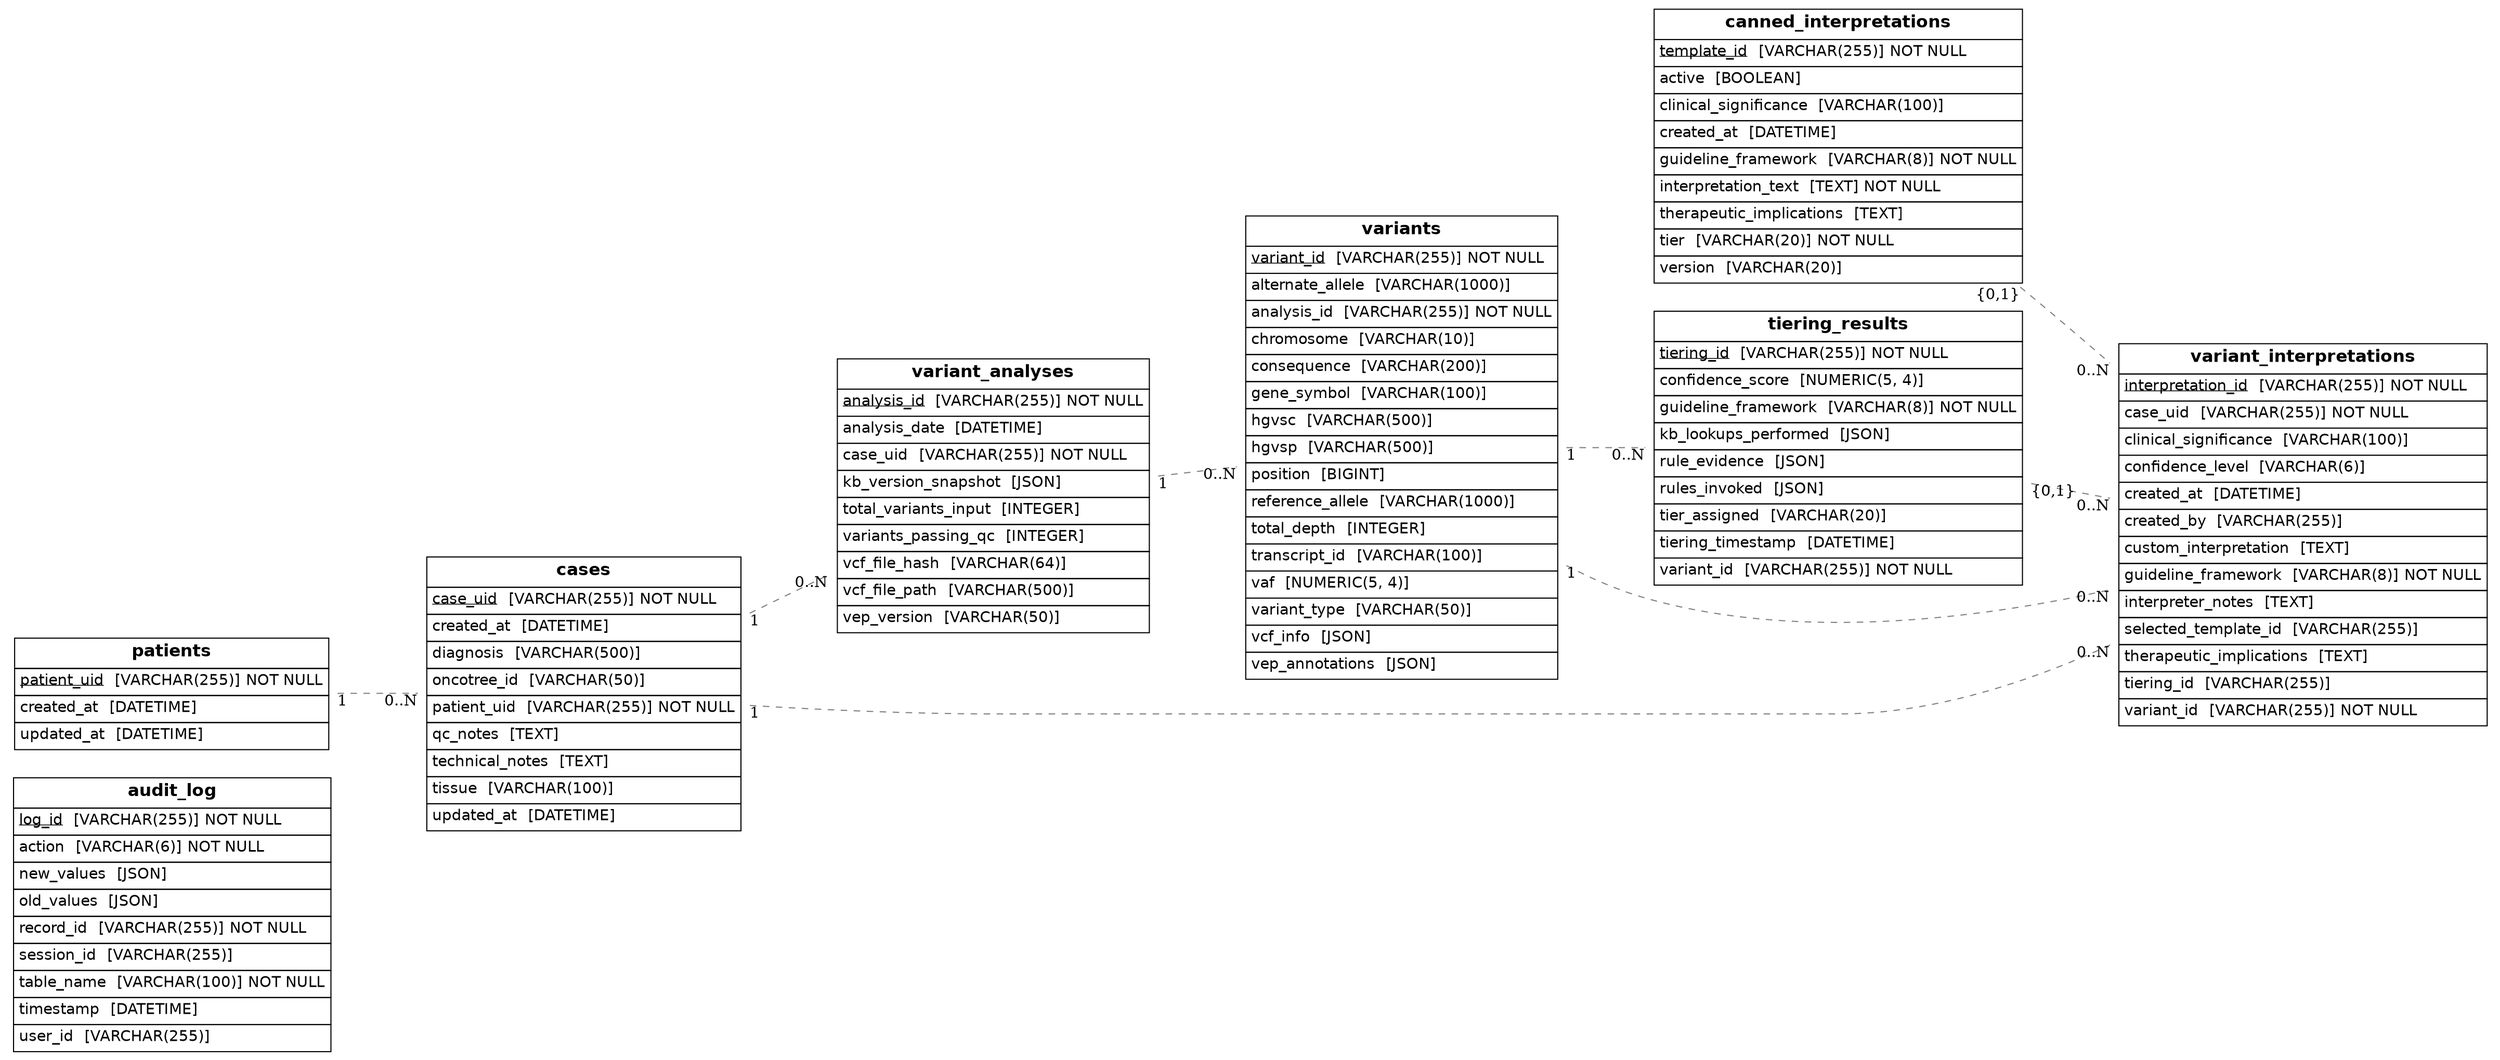 
      graph {
         graph [rankdir=LR];
         node [label="\N",
             shape=plaintext
         ];
         edge [color=gray50,
             minlen=2,
             style=dashed
         ];
      
"audit_log" [label=<<FONT FACE="Helvetica"><TABLE BORDER="0" CELLBORDER="1" CELLPADDING="4" CELLSPACING="0"><TR><TD><B><FONT POINT-SIZE="16">audit_log</FONT></B></TD></TR><TR><TD ALIGN="LEFT"><u><FONT>log_id</FONT></u> <FONT> [VARCHAR(255)]</FONT> NOT NULL</TD></TR><TR><TD ALIGN="LEFT"><FONT>action</FONT> <FONT> [VARCHAR(6)]</FONT> NOT NULL</TD></TR><TR><TD ALIGN="LEFT"><FONT>new_values</FONT> <FONT> [JSON]</FONT></TD></TR><TR><TD ALIGN="LEFT"><FONT>old_values</FONT> <FONT> [JSON]</FONT></TD></TR><TR><TD ALIGN="LEFT"><FONT>record_id</FONT> <FONT> [VARCHAR(255)]</FONT> NOT NULL</TD></TR><TR><TD ALIGN="LEFT"><FONT>session_id</FONT> <FONT> [VARCHAR(255)]</FONT></TD></TR><TR><TD ALIGN="LEFT"><FONT>table_name</FONT> <FONT> [VARCHAR(100)]</FONT> NOT NULL</TD></TR><TR><TD ALIGN="LEFT"><FONT>timestamp</FONT> <FONT> [DATETIME]</FONT></TD></TR><TR><TD ALIGN="LEFT"><FONT>user_id</FONT> <FONT> [VARCHAR(255)]</FONT></TD></TR></TABLE></FONT>>];
"canned_interpretations" [label=<<FONT FACE="Helvetica"><TABLE BORDER="0" CELLBORDER="1" CELLPADDING="4" CELLSPACING="0"><TR><TD><B><FONT POINT-SIZE="16">canned_interpretations</FONT></B></TD></TR><TR><TD ALIGN="LEFT"><u><FONT>template_id</FONT></u> <FONT> [VARCHAR(255)]</FONT> NOT NULL</TD></TR><TR><TD ALIGN="LEFT"><FONT>active</FONT> <FONT> [BOOLEAN]</FONT></TD></TR><TR><TD ALIGN="LEFT"><FONT>clinical_significance</FONT> <FONT> [VARCHAR(100)]</FONT></TD></TR><TR><TD ALIGN="LEFT"><FONT>created_at</FONT> <FONT> [DATETIME]</FONT></TD></TR><TR><TD ALIGN="LEFT"><FONT>guideline_framework</FONT> <FONT> [VARCHAR(8)]</FONT> NOT NULL</TD></TR><TR><TD ALIGN="LEFT"><FONT>interpretation_text</FONT> <FONT> [TEXT]</FONT> NOT NULL</TD></TR><TR><TD ALIGN="LEFT"><FONT>therapeutic_implications</FONT> <FONT> [TEXT]</FONT></TD></TR><TR><TD ALIGN="LEFT"><FONT>tier</FONT> <FONT> [VARCHAR(20)]</FONT> NOT NULL</TD></TR><TR><TD ALIGN="LEFT"><FONT>version</FONT> <FONT> [VARCHAR(20)]</FONT></TD></TR></TABLE></FONT>>];
"cases" [label=<<FONT FACE="Helvetica"><TABLE BORDER="0" CELLBORDER="1" CELLPADDING="4" CELLSPACING="0"><TR><TD><B><FONT POINT-SIZE="16">cases</FONT></B></TD></TR><TR><TD ALIGN="LEFT"><u><FONT>case_uid</FONT></u> <FONT> [VARCHAR(255)]</FONT> NOT NULL</TD></TR><TR><TD ALIGN="LEFT"><FONT>created_at</FONT> <FONT> [DATETIME]</FONT></TD></TR><TR><TD ALIGN="LEFT"><FONT>diagnosis</FONT> <FONT> [VARCHAR(500)]</FONT></TD></TR><TR><TD ALIGN="LEFT"><FONT>oncotree_id</FONT> <FONT> [VARCHAR(50)]</FONT></TD></TR><TR><TD ALIGN="LEFT"><FONT>patient_uid</FONT> <FONT> [VARCHAR(255)]</FONT> NOT NULL</TD></TR><TR><TD ALIGN="LEFT"><FONT>qc_notes</FONT> <FONT> [TEXT]</FONT></TD></TR><TR><TD ALIGN="LEFT"><FONT>technical_notes</FONT> <FONT> [TEXT]</FONT></TD></TR><TR><TD ALIGN="LEFT"><FONT>tissue</FONT> <FONT> [VARCHAR(100)]</FONT></TD></TR><TR><TD ALIGN="LEFT"><FONT>updated_at</FONT> <FONT> [DATETIME]</FONT></TD></TR></TABLE></FONT>>];
"patients" [label=<<FONT FACE="Helvetica"><TABLE BORDER="0" CELLBORDER="1" CELLPADDING="4" CELLSPACING="0"><TR><TD><B><FONT POINT-SIZE="16">patients</FONT></B></TD></TR><TR><TD ALIGN="LEFT"><u><FONT>patient_uid</FONT></u> <FONT> [VARCHAR(255)]</FONT> NOT NULL</TD></TR><TR><TD ALIGN="LEFT"><FONT>created_at</FONT> <FONT> [DATETIME]</FONT></TD></TR><TR><TD ALIGN="LEFT"><FONT>updated_at</FONT> <FONT> [DATETIME]</FONT></TD></TR></TABLE></FONT>>];
"tiering_results" [label=<<FONT FACE="Helvetica"><TABLE BORDER="0" CELLBORDER="1" CELLPADDING="4" CELLSPACING="0"><TR><TD><B><FONT POINT-SIZE="16">tiering_results</FONT></B></TD></TR><TR><TD ALIGN="LEFT"><u><FONT>tiering_id</FONT></u> <FONT> [VARCHAR(255)]</FONT> NOT NULL</TD></TR><TR><TD ALIGN="LEFT"><FONT>confidence_score</FONT> <FONT> [NUMERIC(5, 4)]</FONT></TD></TR><TR><TD ALIGN="LEFT"><FONT>guideline_framework</FONT> <FONT> [VARCHAR(8)]</FONT> NOT NULL</TD></TR><TR><TD ALIGN="LEFT"><FONT>kb_lookups_performed</FONT> <FONT> [JSON]</FONT></TD></TR><TR><TD ALIGN="LEFT"><FONT>rule_evidence</FONT> <FONT> [JSON]</FONT></TD></TR><TR><TD ALIGN="LEFT"><FONT>rules_invoked</FONT> <FONT> [JSON]</FONT></TD></TR><TR><TD ALIGN="LEFT"><FONT>tier_assigned</FONT> <FONT> [VARCHAR(20)]</FONT></TD></TR><TR><TD ALIGN="LEFT"><FONT>tiering_timestamp</FONT> <FONT> [DATETIME]</FONT></TD></TR><TR><TD ALIGN="LEFT"><FONT>variant_id</FONT> <FONT> [VARCHAR(255)]</FONT> NOT NULL</TD></TR></TABLE></FONT>>];
"variants" [label=<<FONT FACE="Helvetica"><TABLE BORDER="0" CELLBORDER="1" CELLPADDING="4" CELLSPACING="0"><TR><TD><B><FONT POINT-SIZE="16">variants</FONT></B></TD></TR><TR><TD ALIGN="LEFT"><u><FONT>variant_id</FONT></u> <FONT> [VARCHAR(255)]</FONT> NOT NULL</TD></TR><TR><TD ALIGN="LEFT"><FONT>alternate_allele</FONT> <FONT> [VARCHAR(1000)]</FONT></TD></TR><TR><TD ALIGN="LEFT"><FONT>analysis_id</FONT> <FONT> [VARCHAR(255)]</FONT> NOT NULL</TD></TR><TR><TD ALIGN="LEFT"><FONT>chromosome</FONT> <FONT> [VARCHAR(10)]</FONT></TD></TR><TR><TD ALIGN="LEFT"><FONT>consequence</FONT> <FONT> [VARCHAR(200)]</FONT></TD></TR><TR><TD ALIGN="LEFT"><FONT>gene_symbol</FONT> <FONT> [VARCHAR(100)]</FONT></TD></TR><TR><TD ALIGN="LEFT"><FONT>hgvsc</FONT> <FONT> [VARCHAR(500)]</FONT></TD></TR><TR><TD ALIGN="LEFT"><FONT>hgvsp</FONT> <FONT> [VARCHAR(500)]</FONT></TD></TR><TR><TD ALIGN="LEFT"><FONT>position</FONT> <FONT> [BIGINT]</FONT></TD></TR><TR><TD ALIGN="LEFT"><FONT>reference_allele</FONT> <FONT> [VARCHAR(1000)]</FONT></TD></TR><TR><TD ALIGN="LEFT"><FONT>total_depth</FONT> <FONT> [INTEGER]</FONT></TD></TR><TR><TD ALIGN="LEFT"><FONT>transcript_id</FONT> <FONT> [VARCHAR(100)]</FONT></TD></TR><TR><TD ALIGN="LEFT"><FONT>vaf</FONT> <FONT> [NUMERIC(5, 4)]</FONT></TD></TR><TR><TD ALIGN="LEFT"><FONT>variant_type</FONT> <FONT> [VARCHAR(50)]</FONT></TD></TR><TR><TD ALIGN="LEFT"><FONT>vcf_info</FONT> <FONT> [JSON]</FONT></TD></TR><TR><TD ALIGN="LEFT"><FONT>vep_annotations</FONT> <FONT> [JSON]</FONT></TD></TR></TABLE></FONT>>];
"variant_analyses" [label=<<FONT FACE="Helvetica"><TABLE BORDER="0" CELLBORDER="1" CELLPADDING="4" CELLSPACING="0"><TR><TD><B><FONT POINT-SIZE="16">variant_analyses</FONT></B></TD></TR><TR><TD ALIGN="LEFT"><u><FONT>analysis_id</FONT></u> <FONT> [VARCHAR(255)]</FONT> NOT NULL</TD></TR><TR><TD ALIGN="LEFT"><FONT>analysis_date</FONT> <FONT> [DATETIME]</FONT></TD></TR><TR><TD ALIGN="LEFT"><FONT>case_uid</FONT> <FONT> [VARCHAR(255)]</FONT> NOT NULL</TD></TR><TR><TD ALIGN="LEFT"><FONT>kb_version_snapshot</FONT> <FONT> [JSON]</FONT></TD></TR><TR><TD ALIGN="LEFT"><FONT>total_variants_input</FONT> <FONT> [INTEGER]</FONT></TD></TR><TR><TD ALIGN="LEFT"><FONT>variants_passing_qc</FONT> <FONT> [INTEGER]</FONT></TD></TR><TR><TD ALIGN="LEFT"><FONT>vcf_file_hash</FONT> <FONT> [VARCHAR(64)]</FONT></TD></TR><TR><TD ALIGN="LEFT"><FONT>vcf_file_path</FONT> <FONT> [VARCHAR(500)]</FONT></TD></TR><TR><TD ALIGN="LEFT"><FONT>vep_version</FONT> <FONT> [VARCHAR(50)]</FONT></TD></TR></TABLE></FONT>>];
"variant_interpretations" [label=<<FONT FACE="Helvetica"><TABLE BORDER="0" CELLBORDER="1" CELLPADDING="4" CELLSPACING="0"><TR><TD><B><FONT POINT-SIZE="16">variant_interpretations</FONT></B></TD></TR><TR><TD ALIGN="LEFT"><u><FONT>interpretation_id</FONT></u> <FONT> [VARCHAR(255)]</FONT> NOT NULL</TD></TR><TR><TD ALIGN="LEFT"><FONT>case_uid</FONT> <FONT> [VARCHAR(255)]</FONT> NOT NULL</TD></TR><TR><TD ALIGN="LEFT"><FONT>clinical_significance</FONT> <FONT> [VARCHAR(100)]</FONT></TD></TR><TR><TD ALIGN="LEFT"><FONT>confidence_level</FONT> <FONT> [VARCHAR(6)]</FONT></TD></TR><TR><TD ALIGN="LEFT"><FONT>created_at</FONT> <FONT> [DATETIME]</FONT></TD></TR><TR><TD ALIGN="LEFT"><FONT>created_by</FONT> <FONT> [VARCHAR(255)]</FONT></TD></TR><TR><TD ALIGN="LEFT"><FONT>custom_interpretation</FONT> <FONT> [TEXT]</FONT></TD></TR><TR><TD ALIGN="LEFT"><FONT>guideline_framework</FONT> <FONT> [VARCHAR(8)]</FONT> NOT NULL</TD></TR><TR><TD ALIGN="LEFT"><FONT>interpreter_notes</FONT> <FONT> [TEXT]</FONT></TD></TR><TR><TD ALIGN="LEFT"><FONT>selected_template_id</FONT> <FONT> [VARCHAR(255)]</FONT></TD></TR><TR><TD ALIGN="LEFT"><FONT>therapeutic_implications</FONT> <FONT> [TEXT]</FONT></TD></TR><TR><TD ALIGN="LEFT"><FONT>tiering_id</FONT> <FONT> [VARCHAR(255)]</FONT></TD></TR><TR><TD ALIGN="LEFT"><FONT>variant_id</FONT> <FONT> [VARCHAR(255)]</FONT> NOT NULL</TD></TR></TABLE></FONT>>];
"patients" -- "cases" [taillabel=<<FONT>1</FONT>>,headlabel=<<FONT>0..N</FONT>>];
"variants" -- "tiering_results" [taillabel=<<FONT>1</FONT>>,headlabel=<<FONT>0..N</FONT>>];
"variant_analyses" -- "variants" [taillabel=<<FONT>1</FONT>>,headlabel=<<FONT>0..N</FONT>>];
"cases" -- "variant_analyses" [taillabel=<<FONT>1</FONT>>,headlabel=<<FONT>0..N</FONT>>];
"canned_interpretations" -- "variant_interpretations" [taillabel=<<FONT>{0,1}</FONT>>,headlabel=<<FONT>0..N</FONT>>];
"variants" -- "variant_interpretations" [taillabel=<<FONT>1</FONT>>,headlabel=<<FONT>0..N</FONT>>];
"tiering_results" -- "variant_interpretations" [taillabel=<<FONT>{0,1}</FONT>>,headlabel=<<FONT>0..N</FONT>>];
"cases" -- "variant_interpretations" [taillabel=<<FONT>1</FONT>>,headlabel=<<FONT>0..N</FONT>>];
}